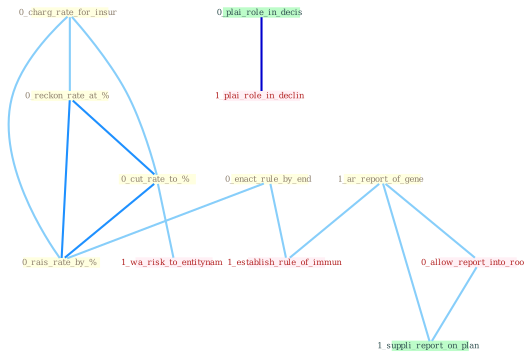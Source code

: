 Graph G{ 
    node
    [shape=polygon,style=filled,width=.5,height=.06,color="#BDFCC9",fixedsize=true,fontsize=4,
    fontcolor="#2f4f4f"];
    {node
    [color="#ffffe0", fontcolor="#8b7d6b"] "1_ar_report_of_gene " "0_enact_rule_by_end " "0_charg_rate_for_insur " "0_reckon_rate_at_% " "0_cut_rate_to_% " "0_rais_rate_by_% "}
{node [color="#fff0f5", fontcolor="#b22222"] "1_wa_risk_to_entitynam " "1_establish_rule_of_immun " "1_plai_role_in_declin " "0_allow_report_into_room "}
edge [color="#B0E2FF"];

	"1_ar_report_of_gene " -- "1_establish_rule_of_immun " [w="1", color="#87cefa" ];
	"1_ar_report_of_gene " -- "0_allow_report_into_room " [w="1", color="#87cefa" ];
	"1_ar_report_of_gene " -- "1_suppli_report_on_plan " [w="1", color="#87cefa" ];
	"0_enact_rule_by_end " -- "0_rais_rate_by_% " [w="1", color="#87cefa" ];
	"0_enact_rule_by_end " -- "1_establish_rule_of_immun " [w="1", color="#87cefa" ];
	"0_charg_rate_for_insur " -- "0_reckon_rate_at_% " [w="1", color="#87cefa" ];
	"0_charg_rate_for_insur " -- "0_cut_rate_to_% " [w="1", color="#87cefa" ];
	"0_charg_rate_for_insur " -- "0_rais_rate_by_% " [w="1", color="#87cefa" ];
	"0_reckon_rate_at_% " -- "0_cut_rate_to_% " [w="2", color="#1e90ff" , len=0.8];
	"0_reckon_rate_at_% " -- "0_rais_rate_by_% " [w="2", color="#1e90ff" , len=0.8];
	"0_cut_rate_to_% " -- "0_rais_rate_by_% " [w="2", color="#1e90ff" , len=0.8];
	"0_cut_rate_to_% " -- "1_wa_risk_to_entitynam " [w="1", color="#87cefa" ];
	"0_plai_role_in_decis " -- "1_plai_role_in_declin " [w="3", color="#0000cd" , len=0.6];
	"0_allow_report_into_room " -- "1_suppli_report_on_plan " [w="1", color="#87cefa" ];
}